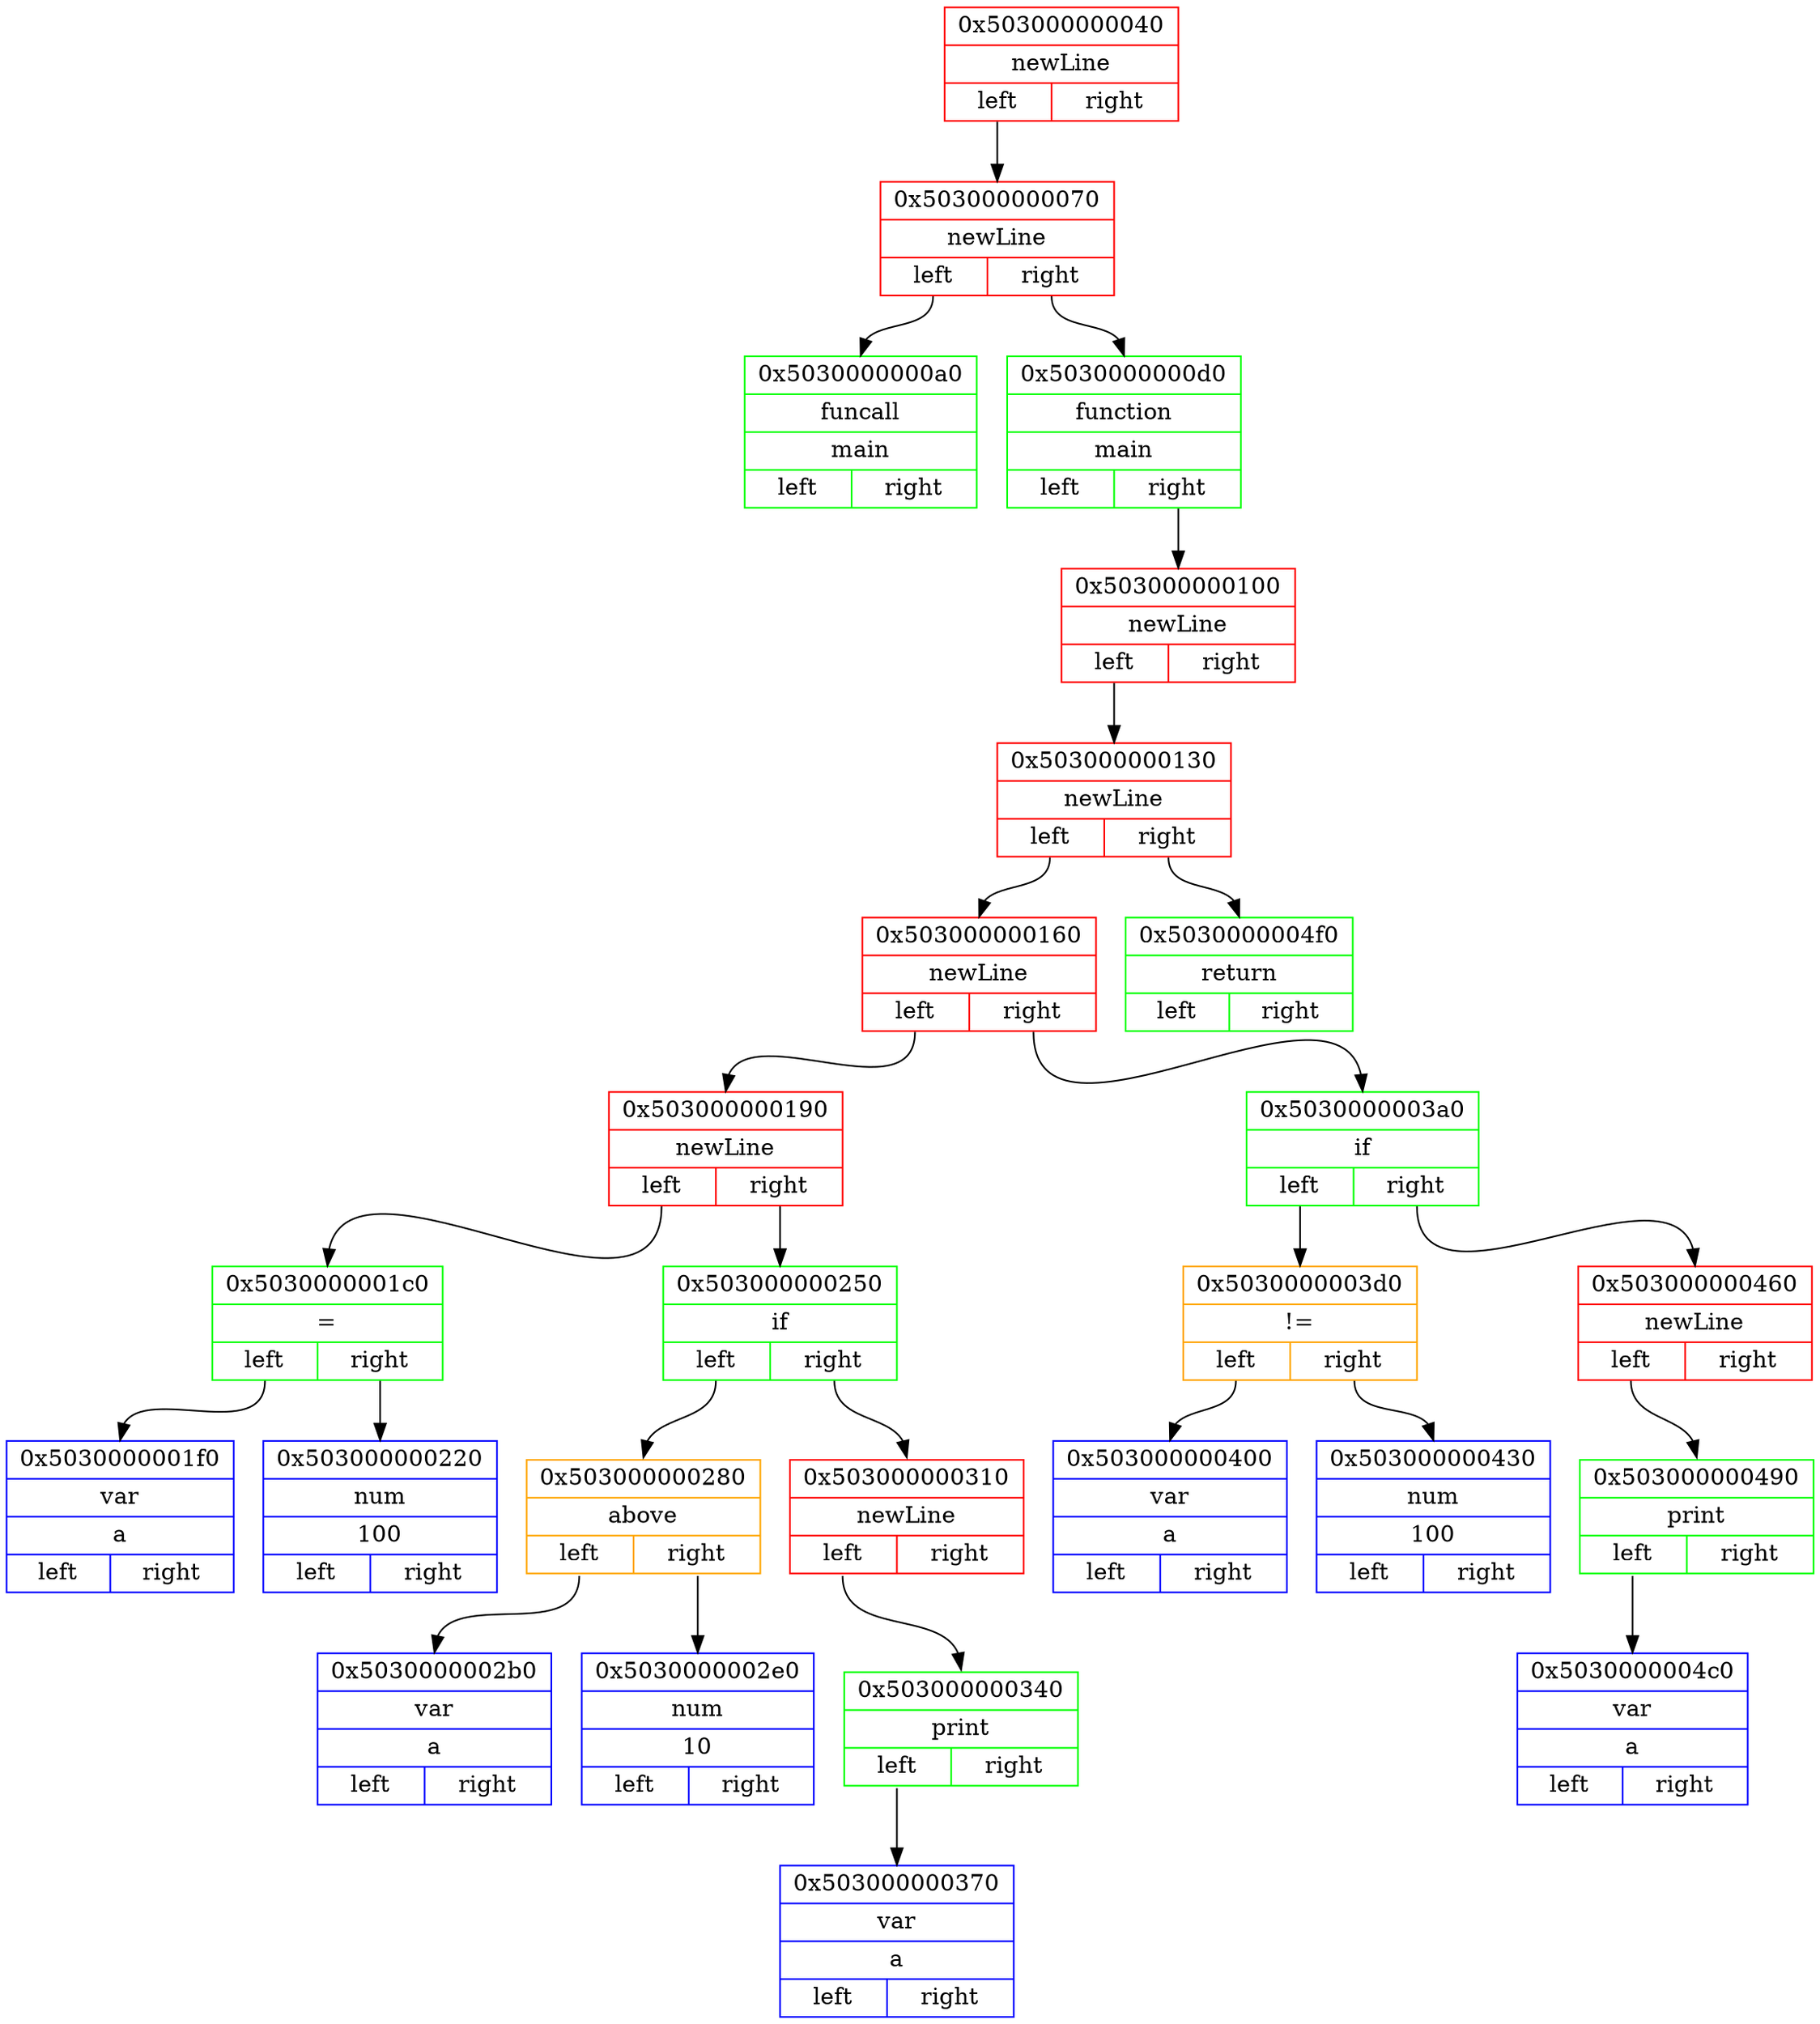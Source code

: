 digraph
{ 
rankdir=HR;

node0x503000000040 [ shape=record, color = red rank = 1, label= "{ 0x503000000040 | newLine |         {<n0x503000000040_l> left | <n0x503000000040_r> right}} " ];
node0x503000000070 [ shape=record, color = red rank = 2, label= "{ 0x503000000070 | newLine |         {<n0x503000000070_l> left | <n0x503000000070_r> right}} " ];
node0x5030000000a0 [ shape=record, color = green rank = 3, label= "{ 0x5030000000a0 | funcall | main |         {<n0x5030000000a0_l> left | <n0x5030000000a0_r> right}} " ];
node0x503000000070:<n0x503000000070_l>:s -> node0x5030000000a0:n [ color = black; ]
node0x5030000000d0 [ shape=record, color = green rank = 4, label= "{ 0x5030000000d0 | function | main |         {<n0x5030000000d0_l> left | <n0x5030000000d0_r> right}} " ];
node0x503000000100 [ shape=record, color = red rank = 5, label= "{ 0x503000000100 | newLine |         {<n0x503000000100_l> left | <n0x503000000100_r> right}} " ];
node0x503000000130 [ shape=record, color = red rank = 6, label= "{ 0x503000000130 | newLine |         {<n0x503000000130_l> left | <n0x503000000130_r> right}} " ];
node0x503000000160 [ shape=record, color = red rank = 7, label= "{ 0x503000000160 | newLine |         {<n0x503000000160_l> left | <n0x503000000160_r> right}} " ];
node0x503000000190 [ shape=record, color = red rank = 8, label= "{ 0x503000000190 | newLine |         {<n0x503000000190_l> left | <n0x503000000190_r> right}} " ];
node0x5030000001c0 [ shape=record, color = green rank = 9, label= "{ 0x5030000001c0 | = |         {<n0x5030000001c0_l> left | <n0x5030000001c0_r> right}} " ];
node0x5030000001f0 [ shape=record, color = blue rank = 10, label= "{ 0x5030000001f0 | var | a |         {<n0x5030000001f0_l> left | <n0x5030000001f0_r> right}} " ];
node0x5030000001c0:<n0x5030000001c0_l>:s -> node0x5030000001f0:n [ color = black; ]
node0x503000000220 [ shape=record, color = blue rank = 11, label= "{ 0x503000000220 | num | 100 |         {<n0x503000000220_l> left | <n0x503000000220_r> right}} " ];
node0x5030000001c0:<n0x5030000001c0_r>:s -> node0x503000000220:n [ color = black; ]
node0x503000000190:<n0x503000000190_l>:s -> node0x5030000001c0:n [ color = black; ]
node0x503000000250 [ shape=record, color = green rank = 10, label= "{ 0x503000000250 | if |         {<n0x503000000250_l> left | <n0x503000000250_r> right}} " ];
node0x503000000280 [ shape=record, color = orange rank = 11, label= "{ 0x503000000280 | above |         {<n0x503000000280_l> left | <n0x503000000280_r> right}} " ];
node0x5030000002b0 [ shape=record, color = blue rank = 12, label= "{ 0x5030000002b0 | var | a |         {<n0x5030000002b0_l> left | <n0x5030000002b0_r> right}} " ];
node0x503000000280:<n0x503000000280_l>:s -> node0x5030000002b0:n [ color = black; ]
node0x5030000002e0 [ shape=record, color = blue rank = 13, label= "{ 0x5030000002e0 | num | 10 |         {<n0x5030000002e0_l> left | <n0x5030000002e0_r> right}} " ];
node0x503000000280:<n0x503000000280_r>:s -> node0x5030000002e0:n [ color = black; ]
node0x503000000250:<n0x503000000250_l>:s -> node0x503000000280:n [ color = black; ]
node0x503000000310 [ shape=record, color = red rank = 12, label= "{ 0x503000000310 | newLine |         {<n0x503000000310_l> left | <n0x503000000310_r> right}} " ];
node0x503000000340 [ shape=record, color = green rank = 13, label= "{ 0x503000000340 | print |         {<n0x503000000340_l> left | <n0x503000000340_r> right}} " ];
node0x503000000370 [ shape=record, color = blue rank = 14, label= "{ 0x503000000370 | var | a |         {<n0x503000000370_l> left | <n0x503000000370_r> right}} " ];
node0x503000000340:<n0x503000000340_l>:s -> node0x503000000370:n [ color = black; ]
node0x503000000310:<n0x503000000310_l>:s -> node0x503000000340:n [ color = black; ]
node0x503000000250:<n0x503000000250_r>:s -> node0x503000000310:n [ color = black; ]
node0x503000000190:<n0x503000000190_r>:s -> node0x503000000250:n [ color = black; ]
node0x503000000160:<n0x503000000160_l>:s -> node0x503000000190:n [ color = black; ]
node0x5030000003a0 [ shape=record, color = green rank = 9, label= "{ 0x5030000003a0 | if |         {<n0x5030000003a0_l> left | <n0x5030000003a0_r> right}} " ];
node0x5030000003d0 [ shape=record, color = orange rank = 10, label= "{ 0x5030000003d0 | != |         {<n0x5030000003d0_l> left | <n0x5030000003d0_r> right}} " ];
node0x503000000400 [ shape=record, color = blue rank = 11, label= "{ 0x503000000400 | var | a |         {<n0x503000000400_l> left | <n0x503000000400_r> right}} " ];
node0x5030000003d0:<n0x5030000003d0_l>:s -> node0x503000000400:n [ color = black; ]
node0x503000000430 [ shape=record, color = blue rank = 12, label= "{ 0x503000000430 | num | 100 |         {<n0x503000000430_l> left | <n0x503000000430_r> right}} " ];
node0x5030000003d0:<n0x5030000003d0_r>:s -> node0x503000000430:n [ color = black; ]
node0x5030000003a0:<n0x5030000003a0_l>:s -> node0x5030000003d0:n [ color = black; ]
node0x503000000460 [ shape=record, color = red rank = 11, label= "{ 0x503000000460 | newLine |         {<n0x503000000460_l> left | <n0x503000000460_r> right}} " ];
node0x503000000490 [ shape=record, color = green rank = 12, label= "{ 0x503000000490 | print |         {<n0x503000000490_l> left | <n0x503000000490_r> right}} " ];
node0x5030000004c0 [ shape=record, color = blue rank = 13, label= "{ 0x5030000004c0 | var | a |         {<n0x5030000004c0_l> left | <n0x5030000004c0_r> right}} " ];
node0x503000000490:<n0x503000000490_l>:s -> node0x5030000004c0:n [ color = black; ]
node0x503000000460:<n0x503000000460_l>:s -> node0x503000000490:n [ color = black; ]
node0x5030000003a0:<n0x5030000003a0_r>:s -> node0x503000000460:n [ color = black; ]
node0x503000000160:<n0x503000000160_r>:s -> node0x5030000003a0:n [ color = black; ]
node0x503000000130:<n0x503000000130_l>:s -> node0x503000000160:n [ color = black; ]
node0x5030000004f0 [ shape=record, color = green rank = 8, label= "{ 0x5030000004f0 | return |         {<n0x5030000004f0_l> left | <n0x5030000004f0_r> right}} " ];
node0x503000000130:<n0x503000000130_r>:s -> node0x5030000004f0:n [ color = black; ]
node0x503000000100:<n0x503000000100_l>:s -> node0x503000000130:n [ color = black; ]
node0x5030000000d0:<n0x5030000000d0_r>:s -> node0x503000000100:n [ color = black; ]
node0x503000000070:<n0x503000000070_r>:s -> node0x5030000000d0:n [ color = black; ]
node0x503000000040:<n0x503000000040_l>:s -> node0x503000000070:n [ color = black; ]
}
